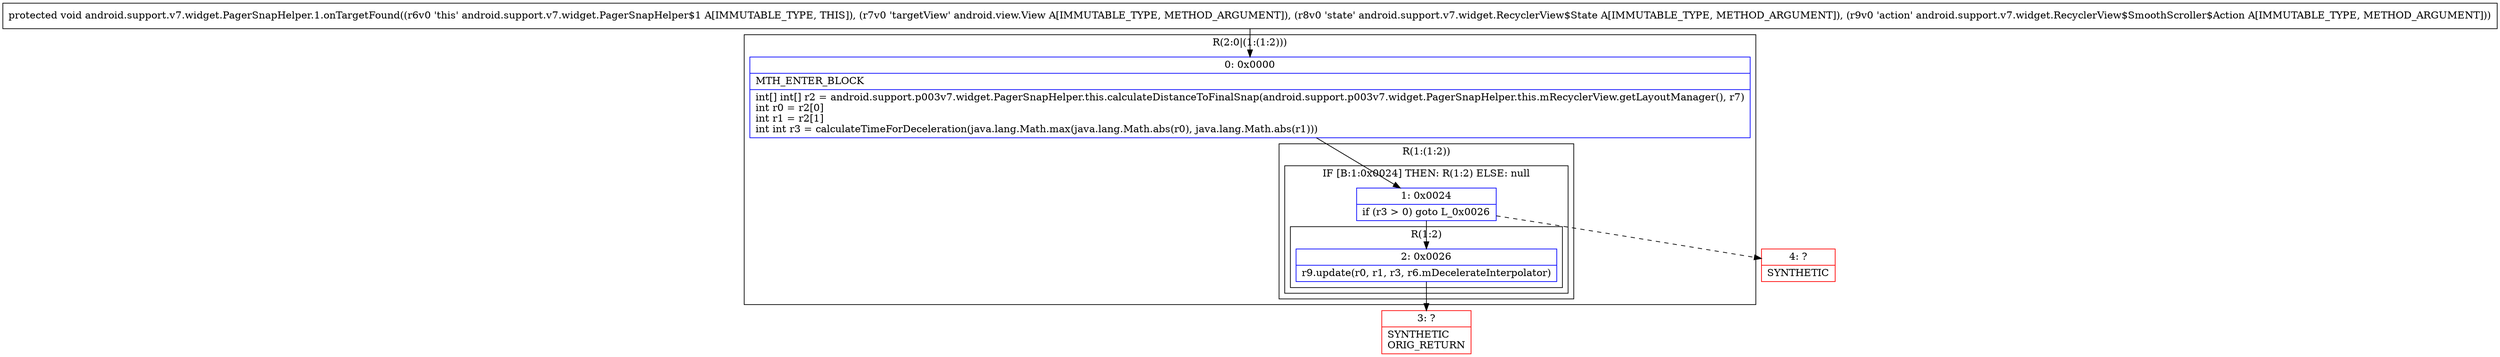 digraph "CFG forandroid.support.v7.widget.PagerSnapHelper.1.onTargetFound(Landroid\/view\/View;Landroid\/support\/v7\/widget\/RecyclerView$State;Landroid\/support\/v7\/widget\/RecyclerView$SmoothScroller$Action;)V" {
subgraph cluster_Region_1667198921 {
label = "R(2:0|(1:(1:2)))";
node [shape=record,color=blue];
Node_0 [shape=record,label="{0\:\ 0x0000|MTH_ENTER_BLOCK\l|int[] int[] r2 = android.support.p003v7.widget.PagerSnapHelper.this.calculateDistanceToFinalSnap(android.support.p003v7.widget.PagerSnapHelper.this.mRecyclerView.getLayoutManager(), r7)\lint r0 = r2[0]\lint r1 = r2[1]\lint int r3 = calculateTimeForDeceleration(java.lang.Math.max(java.lang.Math.abs(r0), java.lang.Math.abs(r1)))\l}"];
subgraph cluster_Region_181111172 {
label = "R(1:(1:2))";
node [shape=record,color=blue];
subgraph cluster_IfRegion_618948330 {
label = "IF [B:1:0x0024] THEN: R(1:2) ELSE: null";
node [shape=record,color=blue];
Node_1 [shape=record,label="{1\:\ 0x0024|if (r3 \> 0) goto L_0x0026\l}"];
subgraph cluster_Region_1514676340 {
label = "R(1:2)";
node [shape=record,color=blue];
Node_2 [shape=record,label="{2\:\ 0x0026|r9.update(r0, r1, r3, r6.mDecelerateInterpolator)\l}"];
}
}
}
}
Node_3 [shape=record,color=red,label="{3\:\ ?|SYNTHETIC\lORIG_RETURN\l}"];
Node_4 [shape=record,color=red,label="{4\:\ ?|SYNTHETIC\l}"];
MethodNode[shape=record,label="{protected void android.support.v7.widget.PagerSnapHelper.1.onTargetFound((r6v0 'this' android.support.v7.widget.PagerSnapHelper$1 A[IMMUTABLE_TYPE, THIS]), (r7v0 'targetView' android.view.View A[IMMUTABLE_TYPE, METHOD_ARGUMENT]), (r8v0 'state' android.support.v7.widget.RecyclerView$State A[IMMUTABLE_TYPE, METHOD_ARGUMENT]), (r9v0 'action' android.support.v7.widget.RecyclerView$SmoothScroller$Action A[IMMUTABLE_TYPE, METHOD_ARGUMENT])) }"];
MethodNode -> Node_0;
Node_0 -> Node_1;
Node_1 -> Node_2;
Node_1 -> Node_4[style=dashed];
Node_2 -> Node_3;
}

